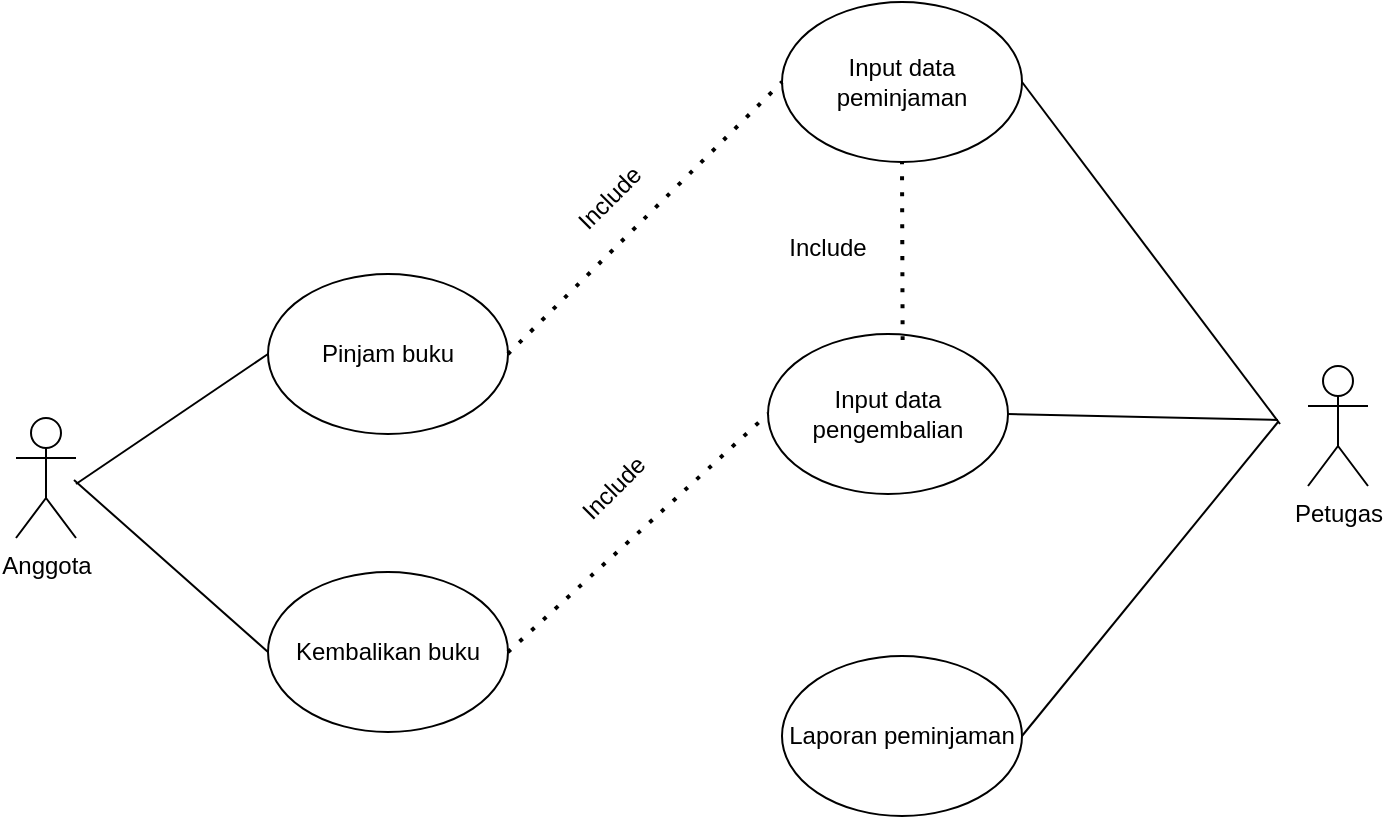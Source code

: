 <mxfile version="26.0.16">
  <diagram name="Halaman-1" id="Cy1xRhIUDtqxtEewvaAy">
    <mxGraphModel dx="1078" dy="882" grid="0" gridSize="10" guides="1" tooltips="1" connect="1" arrows="1" fold="1" page="0" pageScale="1" pageWidth="827" pageHeight="1169" math="0" shadow="0">
      <root>
        <mxCell id="0" />
        <mxCell id="1" parent="0" />
        <mxCell id="cYbE1FvfVPDXUfCUKK_h-1" value="Anggota" style="shape=umlActor;verticalLabelPosition=bottom;verticalAlign=top;html=1;outlineConnect=0;" vertex="1" parent="1">
          <mxGeometry x="-340" y="97" width="30" height="60" as="geometry" />
        </mxCell>
        <mxCell id="cYbE1FvfVPDXUfCUKK_h-4" value="Pinjam buku" style="ellipse;whiteSpace=wrap;html=1;" vertex="1" parent="1">
          <mxGeometry x="-214" y="25" width="120" height="80" as="geometry" />
        </mxCell>
        <mxCell id="cYbE1FvfVPDXUfCUKK_h-5" value="Kembalikan buku" style="ellipse;whiteSpace=wrap;html=1;" vertex="1" parent="1">
          <mxGeometry x="-214" y="174" width="120" height="80" as="geometry" />
        </mxCell>
        <mxCell id="cYbE1FvfVPDXUfCUKK_h-6" value="" style="endArrow=none;html=1;rounded=0;fontSize=12;startSize=8;endSize=8;curved=1;entryX=0;entryY=0.5;entryDx=0;entryDy=0;" edge="1" parent="1" target="cYbE1FvfVPDXUfCUKK_h-4">
          <mxGeometry width="50" height="50" relative="1" as="geometry">
            <mxPoint x="-310" y="130" as="sourcePoint" />
            <mxPoint x="-165" y="173" as="targetPoint" />
          </mxGeometry>
        </mxCell>
        <mxCell id="cYbE1FvfVPDXUfCUKK_h-7" value="" style="endArrow=none;html=1;rounded=0;fontSize=12;startSize=8;endSize=8;curved=1;entryX=0;entryY=0.5;entryDx=0;entryDy=0;" edge="1" parent="1" target="cYbE1FvfVPDXUfCUKK_h-5">
          <mxGeometry width="50" height="50" relative="1" as="geometry">
            <mxPoint x="-311" y="128" as="sourcePoint" />
            <mxPoint x="-204" y="75" as="targetPoint" />
          </mxGeometry>
        </mxCell>
        <mxCell id="cYbE1FvfVPDXUfCUKK_h-8" value="Input data peminjaman" style="ellipse;whiteSpace=wrap;html=1;" vertex="1" parent="1">
          <mxGeometry x="43" y="-111" width="120" height="80" as="geometry" />
        </mxCell>
        <mxCell id="cYbE1FvfVPDXUfCUKK_h-9" value="Input data pengembalian" style="ellipse;whiteSpace=wrap;html=1;" vertex="1" parent="1">
          <mxGeometry x="36" y="55" width="120" height="80" as="geometry" />
        </mxCell>
        <mxCell id="cYbE1FvfVPDXUfCUKK_h-10" value="Laporan peminjaman" style="ellipse;whiteSpace=wrap;html=1;" vertex="1" parent="1">
          <mxGeometry x="43" y="216" width="120" height="80" as="geometry" />
        </mxCell>
        <mxCell id="cYbE1FvfVPDXUfCUKK_h-14" value="" style="endArrow=none;dashed=1;html=1;dashPattern=1 3;strokeWidth=2;rounded=0;fontSize=12;startSize=8;endSize=8;curved=1;entryX=0;entryY=0.5;entryDx=0;entryDy=0;exitX=1;exitY=0.5;exitDx=0;exitDy=0;" edge="1" parent="1" source="cYbE1FvfVPDXUfCUKK_h-4" target="cYbE1FvfVPDXUfCUKK_h-8">
          <mxGeometry width="50" height="50" relative="1" as="geometry">
            <mxPoint x="-7" y="132" as="sourcePoint" />
            <mxPoint x="45" y="-27" as="targetPoint" />
          </mxGeometry>
        </mxCell>
        <mxCell id="cYbE1FvfVPDXUfCUKK_h-15" value="" style="endArrow=none;dashed=1;html=1;dashPattern=1 3;strokeWidth=2;rounded=0;fontSize=12;startSize=8;endSize=8;curved=1;exitX=1;exitY=0.5;exitDx=0;exitDy=0;entryX=0;entryY=0.5;entryDx=0;entryDy=0;" edge="1" parent="1" source="cYbE1FvfVPDXUfCUKK_h-5" target="cYbE1FvfVPDXUfCUKK_h-9">
          <mxGeometry width="50" height="50" relative="1" as="geometry">
            <mxPoint x="-7" y="132" as="sourcePoint" />
            <mxPoint x="43" y="82" as="targetPoint" />
          </mxGeometry>
        </mxCell>
        <mxCell id="cYbE1FvfVPDXUfCUKK_h-16" value="" style="endArrow=none;dashed=1;html=1;dashPattern=1 3;strokeWidth=2;rounded=0;fontSize=12;startSize=8;endSize=8;curved=1;entryX=0.5;entryY=1;entryDx=0;entryDy=0;exitX=0.561;exitY=0.038;exitDx=0;exitDy=0;exitPerimeter=0;" edge="1" parent="1" source="cYbE1FvfVPDXUfCUKK_h-9" target="cYbE1FvfVPDXUfCUKK_h-8">
          <mxGeometry width="50" height="50" relative="1" as="geometry">
            <mxPoint x="-7" y="132" as="sourcePoint" />
            <mxPoint x="43" y="82" as="targetPoint" />
          </mxGeometry>
        </mxCell>
        <mxCell id="cYbE1FvfVPDXUfCUKK_h-17" value="Petugas" style="shape=umlActor;verticalLabelPosition=bottom;verticalAlign=top;html=1;outlineConnect=0;" vertex="1" parent="1">
          <mxGeometry x="306" y="71" width="30" height="60" as="geometry" />
        </mxCell>
        <mxCell id="cYbE1FvfVPDXUfCUKK_h-18" value="" style="endArrow=none;html=1;rounded=0;fontSize=12;startSize=8;endSize=8;curved=1;entryX=1;entryY=0.5;entryDx=0;entryDy=0;" edge="1" parent="1" target="cYbE1FvfVPDXUfCUKK_h-8">
          <mxGeometry width="50" height="50" relative="1" as="geometry">
            <mxPoint x="292" y="100" as="sourcePoint" />
            <mxPoint x="228" y="-9" as="targetPoint" />
          </mxGeometry>
        </mxCell>
        <mxCell id="cYbE1FvfVPDXUfCUKK_h-19" value="" style="endArrow=none;html=1;rounded=0;fontSize=12;startSize=8;endSize=8;curved=1;exitX=1;exitY=0.5;exitDx=0;exitDy=0;" edge="1" parent="1" source="cYbE1FvfVPDXUfCUKK_h-9">
          <mxGeometry width="50" height="50" relative="1" as="geometry">
            <mxPoint x="178" y="41" as="sourcePoint" />
            <mxPoint x="291" y="98" as="targetPoint" />
          </mxGeometry>
        </mxCell>
        <mxCell id="cYbE1FvfVPDXUfCUKK_h-20" value="" style="endArrow=none;html=1;rounded=0;fontSize=12;startSize=8;endSize=8;curved=1;exitX=1;exitY=0.5;exitDx=0;exitDy=0;" edge="1" parent="1" source="cYbE1FvfVPDXUfCUKK_h-10">
          <mxGeometry width="50" height="50" relative="1" as="geometry">
            <mxPoint x="178" y="41" as="sourcePoint" />
            <mxPoint x="291" y="99" as="targetPoint" />
          </mxGeometry>
        </mxCell>
        <mxCell id="cYbE1FvfVPDXUfCUKK_h-21" value="Include" style="text;html=1;align=center;verticalAlign=middle;whiteSpace=wrap;rounded=0;rotation=0;" vertex="1" parent="1">
          <mxGeometry x="36" y="-3" width="60" height="30" as="geometry" />
        </mxCell>
        <mxCell id="cYbE1FvfVPDXUfCUKK_h-22" value="Include" style="text;html=1;align=center;verticalAlign=middle;whiteSpace=wrap;rounded=0;rotation=-45;" vertex="1" parent="1">
          <mxGeometry x="-71" y="117" width="60" height="30" as="geometry" />
        </mxCell>
        <mxCell id="cYbE1FvfVPDXUfCUKK_h-24" value="Include" style="text;html=1;align=center;verticalAlign=middle;whiteSpace=wrap;rounded=0;rotation=-45;" vertex="1" parent="1">
          <mxGeometry x="-73" y="-28" width="60" height="30" as="geometry" />
        </mxCell>
      </root>
    </mxGraphModel>
  </diagram>
</mxfile>
